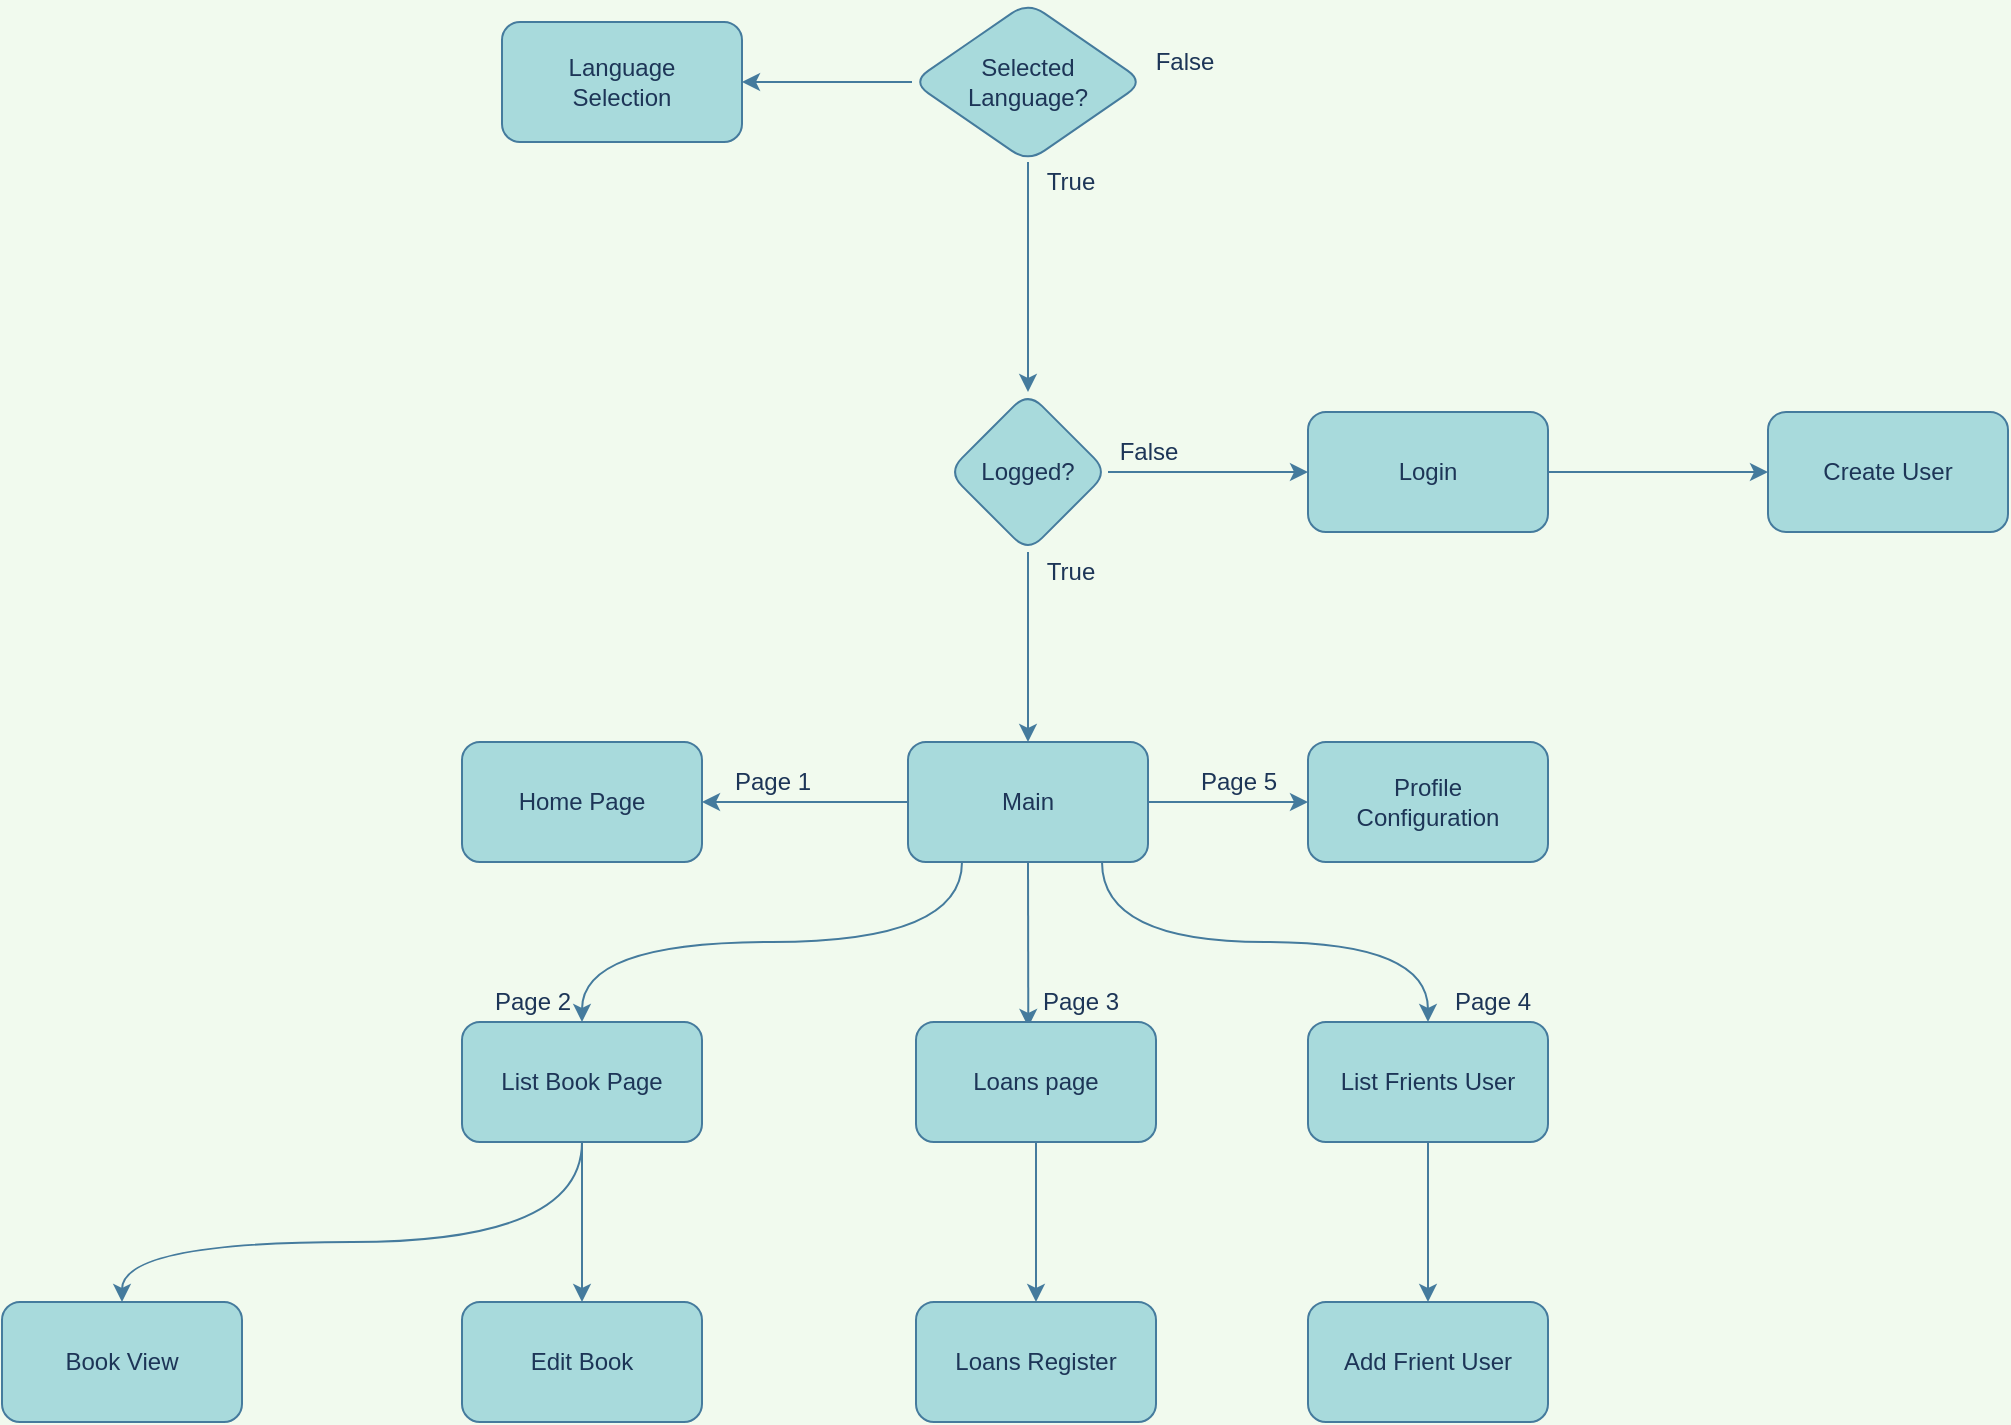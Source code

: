 <mxfile version="13.4.5" type="device"><diagram id="rYMDxua15GSoQe8KjvW_" name="Page-1"><mxGraphModel dx="2730" dy="813" grid="1" gridSize="10" guides="1" tooltips="1" connect="1" arrows="1" fold="1" page="1" pageScale="1" pageWidth="827" pageHeight="1169" background="#F1FAEE" math="0" shadow="0"><root><mxCell id="0"/><mxCell id="1" parent="0"/><mxCell id="61-nm5DlyCklWJhP4WHK-25" style="edgeStyle=orthogonalEdgeStyle;rounded=0;orthogonalLoop=1;jettySize=auto;html=1;strokeColor=#457B9D;curved=1;labelBackgroundColor=#F1FAEE;fontColor=#1D3557;" parent="1" source="61-nm5DlyCklWJhP4WHK-1" target="61-nm5DlyCklWJhP4WHK-6" edge="1"><mxGeometry relative="1" as="geometry"/></mxCell><mxCell id="61-nm5DlyCklWJhP4WHK-36" style="edgeStyle=orthogonalEdgeStyle;rounded=0;orthogonalLoop=1;jettySize=auto;html=1;entryX=1;entryY=0.5;entryDx=0;entryDy=0;strokeColor=#457B9D;curved=1;labelBackgroundColor=#F1FAEE;fontColor=#1D3557;" parent="1" source="61-nm5DlyCklWJhP4WHK-1" target="61-nm5DlyCklWJhP4WHK-5" edge="1"><mxGeometry relative="1" as="geometry"/></mxCell><mxCell id="61-nm5DlyCklWJhP4WHK-42" style="edgeStyle=orthogonalEdgeStyle;rounded=0;orthogonalLoop=1;jettySize=auto;html=1;entryX=0.5;entryY=0;entryDx=0;entryDy=0;strokeColor=#457B9D;curved=1;labelBackgroundColor=#F1FAEE;fontColor=#1D3557;" parent="1" source="61-nm5DlyCklWJhP4WHK-1" target="61-nm5DlyCklWJhP4WHK-4" edge="1"><mxGeometry relative="1" as="geometry"><Array as="points"><mxPoint x="392" y="670"/><mxPoint x="202" y="670"/></Array></mxGeometry></mxCell><mxCell id="61-nm5DlyCklWJhP4WHK-47" style="edgeStyle=orthogonalEdgeStyle;rounded=0;orthogonalLoop=1;jettySize=auto;html=1;entryX=0.468;entryY=0.041;entryDx=0;entryDy=0;entryPerimeter=0;strokeColor=#457B9D;curved=1;labelBackgroundColor=#F1FAEE;fontColor=#1D3557;" parent="1" source="61-nm5DlyCklWJhP4WHK-1" target="61-nm5DlyCklWJhP4WHK-44" edge="1"><mxGeometry relative="1" as="geometry"/></mxCell><mxCell id="61-nm5DlyCklWJhP4WHK-52" style="edgeStyle=orthogonalEdgeStyle;rounded=0;orthogonalLoop=1;jettySize=auto;html=1;strokeColor=#457B9D;curved=1;labelBackgroundColor=#F1FAEE;fontColor=#1D3557;" parent="1" source="61-nm5DlyCklWJhP4WHK-1" target="61-nm5DlyCklWJhP4WHK-51" edge="1"><mxGeometry relative="1" as="geometry"><Array as="points"><mxPoint x="462" y="670"/><mxPoint x="625" y="670"/></Array></mxGeometry></mxCell><mxCell id="61-nm5DlyCklWJhP4WHK-1" value="Main" style="whiteSpace=wrap;html=1;fillColor=#A8DADC;strokeColor=#457B9D;fontColor=#1D3557;rounded=1;" parent="1" vertex="1"><mxGeometry x="365" y="570" width="120" height="60" as="geometry"/></mxCell><mxCell id="61-nm5DlyCklWJhP4WHK-2" value="Language&lt;br&gt;Selection" style="whiteSpace=wrap;html=1;fillColor=#A8DADC;strokeColor=#457B9D;fontColor=#1D3557;rounded=1;" parent="1" vertex="1"><mxGeometry x="162" y="210" width="120" height="60" as="geometry"/></mxCell><mxCell id="61-nm5DlyCklWJhP4WHK-37" style="edgeStyle=orthogonalEdgeStyle;rounded=0;orthogonalLoop=1;jettySize=auto;html=1;entryX=0;entryY=0.5;entryDx=0;entryDy=0;strokeColor=#457B9D;curved=1;labelBackgroundColor=#F1FAEE;fontColor=#1D3557;" parent="1" source="61-nm5DlyCklWJhP4WHK-3" target="61-nm5DlyCklWJhP4WHK-26" edge="1"><mxGeometry relative="1" as="geometry"/></mxCell><mxCell id="61-nm5DlyCklWJhP4WHK-3" value="Login" style="whiteSpace=wrap;html=1;fillColor=#A8DADC;strokeColor=#457B9D;fontColor=#1D3557;rounded=1;" parent="1" vertex="1"><mxGeometry x="565" y="405" width="120" height="60" as="geometry"/></mxCell><mxCell id="61-nm5DlyCklWJhP4WHK-29" value="" style="edgeStyle=orthogonalEdgeStyle;rounded=0;orthogonalLoop=1;jettySize=auto;html=1;strokeColor=#457B9D;curved=1;labelBackgroundColor=#F1FAEE;fontColor=#1D3557;" parent="1" source="61-nm5DlyCklWJhP4WHK-4" target="61-nm5DlyCklWJhP4WHK-28" edge="1"><mxGeometry relative="1" as="geometry"/></mxCell><mxCell id="61-nm5DlyCklWJhP4WHK-39" value="" style="edgeStyle=orthogonalEdgeStyle;rounded=0;orthogonalLoop=1;jettySize=auto;html=1;strokeColor=#457B9D;curved=1;labelBackgroundColor=#F1FAEE;fontColor=#1D3557;" parent="1" source="61-nm5DlyCklWJhP4WHK-4" target="61-nm5DlyCklWJhP4WHK-38" edge="1"><mxGeometry relative="1" as="geometry"><Array as="points"><mxPoint x="202" y="820"/><mxPoint x="-28" y="820"/></Array></mxGeometry></mxCell><mxCell id="61-nm5DlyCklWJhP4WHK-4" value="List Book Page" style="whiteSpace=wrap;html=1;fillColor=#A8DADC;strokeColor=#457B9D;fontColor=#1D3557;rounded=1;" parent="1" vertex="1"><mxGeometry x="142" y="710" width="120" height="60" as="geometry"/></mxCell><mxCell id="61-nm5DlyCklWJhP4WHK-5" value="Home Page" style="whiteSpace=wrap;html=1;fillColor=#A8DADC;strokeColor=#457B9D;fontColor=#1D3557;rounded=1;" parent="1" vertex="1"><mxGeometry x="142" y="570" width="120" height="60" as="geometry"/></mxCell><mxCell id="61-nm5DlyCklWJhP4WHK-6" value="Profile&lt;br&gt;Configuration" style="whiteSpace=wrap;html=1;fillColor=#A8DADC;strokeColor=#457B9D;fontColor=#1D3557;rounded=1;" parent="1" vertex="1"><mxGeometry x="565" y="570" width="120" height="60" as="geometry"/></mxCell><mxCell id="61-nm5DlyCklWJhP4WHK-13" style="edgeStyle=orthogonalEdgeStyle;rounded=0;orthogonalLoop=1;jettySize=auto;html=1;strokeColor=#457B9D;curved=1;labelBackgroundColor=#F1FAEE;fontColor=#1D3557;" parent="1" source="61-nm5DlyCklWJhP4WHK-7" target="61-nm5DlyCklWJhP4WHK-3" edge="1"><mxGeometry relative="1" as="geometry"/></mxCell><mxCell id="61-nm5DlyCklWJhP4WHK-14" style="edgeStyle=orthogonalEdgeStyle;rounded=0;orthogonalLoop=1;jettySize=auto;html=1;entryX=0.5;entryY=0;entryDx=0;entryDy=0;strokeColor=#457B9D;curved=1;labelBackgroundColor=#F1FAEE;fontColor=#1D3557;" parent="1" source="61-nm5DlyCklWJhP4WHK-7" target="61-nm5DlyCklWJhP4WHK-1" edge="1"><mxGeometry relative="1" as="geometry"/></mxCell><mxCell id="61-nm5DlyCklWJhP4WHK-7" value="Logged?" style="rhombus;whiteSpace=wrap;html=1;fillColor=#A8DADC;strokeColor=#457B9D;fontColor=#1D3557;rounded=1;" parent="1" vertex="1"><mxGeometry x="385" y="395" width="80" height="80" as="geometry"/></mxCell><mxCell id="61-nm5DlyCklWJhP4WHK-9" style="edgeStyle=orthogonalEdgeStyle;rounded=0;orthogonalLoop=1;jettySize=auto;html=1;strokeColor=#457B9D;curved=1;labelBackgroundColor=#F1FAEE;fontColor=#1D3557;" parent="1" source="61-nm5DlyCklWJhP4WHK-8" target="61-nm5DlyCklWJhP4WHK-2" edge="1"><mxGeometry relative="1" as="geometry"/></mxCell><mxCell id="61-nm5DlyCklWJhP4WHK-10" style="edgeStyle=orthogonalEdgeStyle;rounded=0;orthogonalLoop=1;jettySize=auto;html=1;entryX=0.5;entryY=0;entryDx=0;entryDy=0;strokeColor=#457B9D;curved=1;labelBackgroundColor=#F1FAEE;fontColor=#1D3557;" parent="1" source="61-nm5DlyCklWJhP4WHK-8" target="61-nm5DlyCklWJhP4WHK-7" edge="1"><mxGeometry relative="1" as="geometry"/></mxCell><mxCell id="61-nm5DlyCklWJhP4WHK-8" value="Selected&lt;br&gt;Language?" style="rhombus;whiteSpace=wrap;html=1;fillColor=#A8DADC;strokeColor=#457B9D;fontColor=#1D3557;rounded=1;" parent="1" vertex="1"><mxGeometry x="367" y="200" width="116" height="80" as="geometry"/></mxCell><mxCell id="2" value="False" style="text;html=1;align=center;verticalAlign=middle;resizable=0;points=[];autosize=1;fontColor=#1D3557;rounded=1;" parent="1" vertex="1"><mxGeometry x="483" y="220" width="40" height="20" as="geometry"/></mxCell><mxCell id="61-nm5DlyCklWJhP4WHK-11" value="True" style="text;html=1;align=center;verticalAlign=middle;resizable=0;points=[];autosize=1;fontColor=#1D3557;rounded=1;" parent="1" vertex="1"><mxGeometry x="426" y="280" width="40" height="20" as="geometry"/></mxCell><mxCell id="61-nm5DlyCklWJhP4WHK-12" value="False" style="text;html=1;align=center;verticalAlign=middle;resizable=0;points=[];autosize=1;fontColor=#1D3557;rounded=1;" parent="1" vertex="1"><mxGeometry x="465" y="415" width="40" height="20" as="geometry"/></mxCell><mxCell id="61-nm5DlyCklWJhP4WHK-15" value="True" style="text;html=1;align=center;verticalAlign=middle;resizable=0;points=[];autosize=1;fontColor=#1D3557;rounded=1;" parent="1" vertex="1"><mxGeometry x="426" y="475" width="40" height="20" as="geometry"/></mxCell><mxCell id="61-nm5DlyCklWJhP4WHK-26" value="Create User" style="whiteSpace=wrap;html=1;fillColor=#A8DADC;strokeColor=#457B9D;fontColor=#1D3557;rounded=1;" parent="1" vertex="1"><mxGeometry x="795" y="405" width="120" height="60" as="geometry"/></mxCell><mxCell id="61-nm5DlyCklWJhP4WHK-28" value="Edit Book" style="whiteSpace=wrap;html=1;fillColor=#A8DADC;strokeColor=#457B9D;fontColor=#1D3557;rounded=1;" parent="1" vertex="1"><mxGeometry x="142" y="850" width="120" height="60" as="geometry"/></mxCell><mxCell id="61-nm5DlyCklWJhP4WHK-33" value="" style="edgeStyle=orthogonalEdgeStyle;rounded=0;orthogonalLoop=1;jettySize=auto;html=1;strokeColor=#457B9D;curved=1;labelBackgroundColor=#F1FAEE;fontColor=#1D3557;" parent="1" edge="1"><mxGeometry relative="1" as="geometry"><mxPoint x="-30" y="720" as="sourcePoint"/></mxGeometry></mxCell><mxCell id="61-nm5DlyCklWJhP4WHK-38" value="Book View" style="whiteSpace=wrap;html=1;fillColor=#A8DADC;strokeColor=#457B9D;fontColor=#1D3557;rounded=1;" parent="1" vertex="1"><mxGeometry x="-88" y="850" width="120" height="60" as="geometry"/></mxCell><mxCell id="61-nm5DlyCklWJhP4WHK-40" value="Page 1" style="text;html=1;align=center;verticalAlign=middle;resizable=0;points=[];autosize=1;fontColor=#1D3557;rounded=1;" parent="1" vertex="1"><mxGeometry x="272" y="580" width="50" height="20" as="geometry"/></mxCell><mxCell id="61-nm5DlyCklWJhP4WHK-41" value="Page 5" style="text;html=1;align=center;verticalAlign=middle;resizable=0;points=[];autosize=1;fontColor=#1D3557;rounded=1;" parent="1" vertex="1"><mxGeometry x="505" y="580" width="50" height="20" as="geometry"/></mxCell><mxCell id="61-nm5DlyCklWJhP4WHK-43" value="Page 2" style="text;html=1;align=center;verticalAlign=middle;resizable=0;points=[];autosize=1;fontColor=#1D3557;rounded=1;" parent="1" vertex="1"><mxGeometry x="152" y="690" width="50" height="20" as="geometry"/></mxCell><mxCell id="61-nm5DlyCklWJhP4WHK-46" value="" style="edgeStyle=orthogonalEdgeStyle;rounded=0;orthogonalLoop=1;jettySize=auto;html=1;strokeColor=#457B9D;curved=1;labelBackgroundColor=#F1FAEE;fontColor=#1D3557;" parent="1" source="61-nm5DlyCklWJhP4WHK-44" target="61-nm5DlyCklWJhP4WHK-45" edge="1"><mxGeometry relative="1" as="geometry"/></mxCell><mxCell id="61-nm5DlyCklWJhP4WHK-44" value="Loans page" style="whiteSpace=wrap;html=1;fillColor=#A8DADC;strokeColor=#457B9D;fontColor=#1D3557;rounded=1;" parent="1" vertex="1"><mxGeometry x="369" y="710" width="120" height="60" as="geometry"/></mxCell><mxCell id="61-nm5DlyCklWJhP4WHK-45" value="Loans Register" style="whiteSpace=wrap;html=1;fillColor=#A8DADC;strokeColor=#457B9D;fontColor=#1D3557;rounded=1;" parent="1" vertex="1"><mxGeometry x="369" y="850" width="120" height="60" as="geometry"/></mxCell><mxCell id="61-nm5DlyCklWJhP4WHK-50" value="Page 3" style="text;html=1;align=center;verticalAlign=middle;resizable=0;points=[];autosize=1;fontColor=#1D3557;rounded=1;" parent="1" vertex="1"><mxGeometry x="426" y="690" width="50" height="20" as="geometry"/></mxCell><mxCell id="61-nm5DlyCklWJhP4WHK-57" style="edgeStyle=orthogonalEdgeStyle;rounded=0;orthogonalLoop=1;jettySize=auto;html=1;strokeColor=#457B9D;curved=1;labelBackgroundColor=#F1FAEE;fontColor=#1D3557;" parent="1" source="61-nm5DlyCklWJhP4WHK-51" target="61-nm5DlyCklWJhP4WHK-54" edge="1"><mxGeometry relative="1" as="geometry"/></mxCell><mxCell id="61-nm5DlyCklWJhP4WHK-51" value="List Frients User" style="whiteSpace=wrap;html=1;fillColor=#A8DADC;strokeColor=#457B9D;fontColor=#1D3557;rounded=1;" parent="1" vertex="1"><mxGeometry x="565" y="710" width="120" height="60" as="geometry"/></mxCell><mxCell id="61-nm5DlyCklWJhP4WHK-54" value="Add Frient User" style="whiteSpace=wrap;html=1;fillColor=#A8DADC;strokeColor=#457B9D;fontColor=#1D3557;rounded=1;" parent="1" vertex="1"><mxGeometry x="565" y="850" width="120" height="60" as="geometry"/></mxCell><mxCell id="61-nm5DlyCklWJhP4WHK-58" value="Page 4" style="text;html=1;align=center;verticalAlign=middle;resizable=0;points=[];autosize=1;fontColor=#1D3557;rounded=1;" parent="1" vertex="1"><mxGeometry x="632" y="690" width="50" height="20" as="geometry"/></mxCell></root></mxGraphModel></diagram></mxfile>